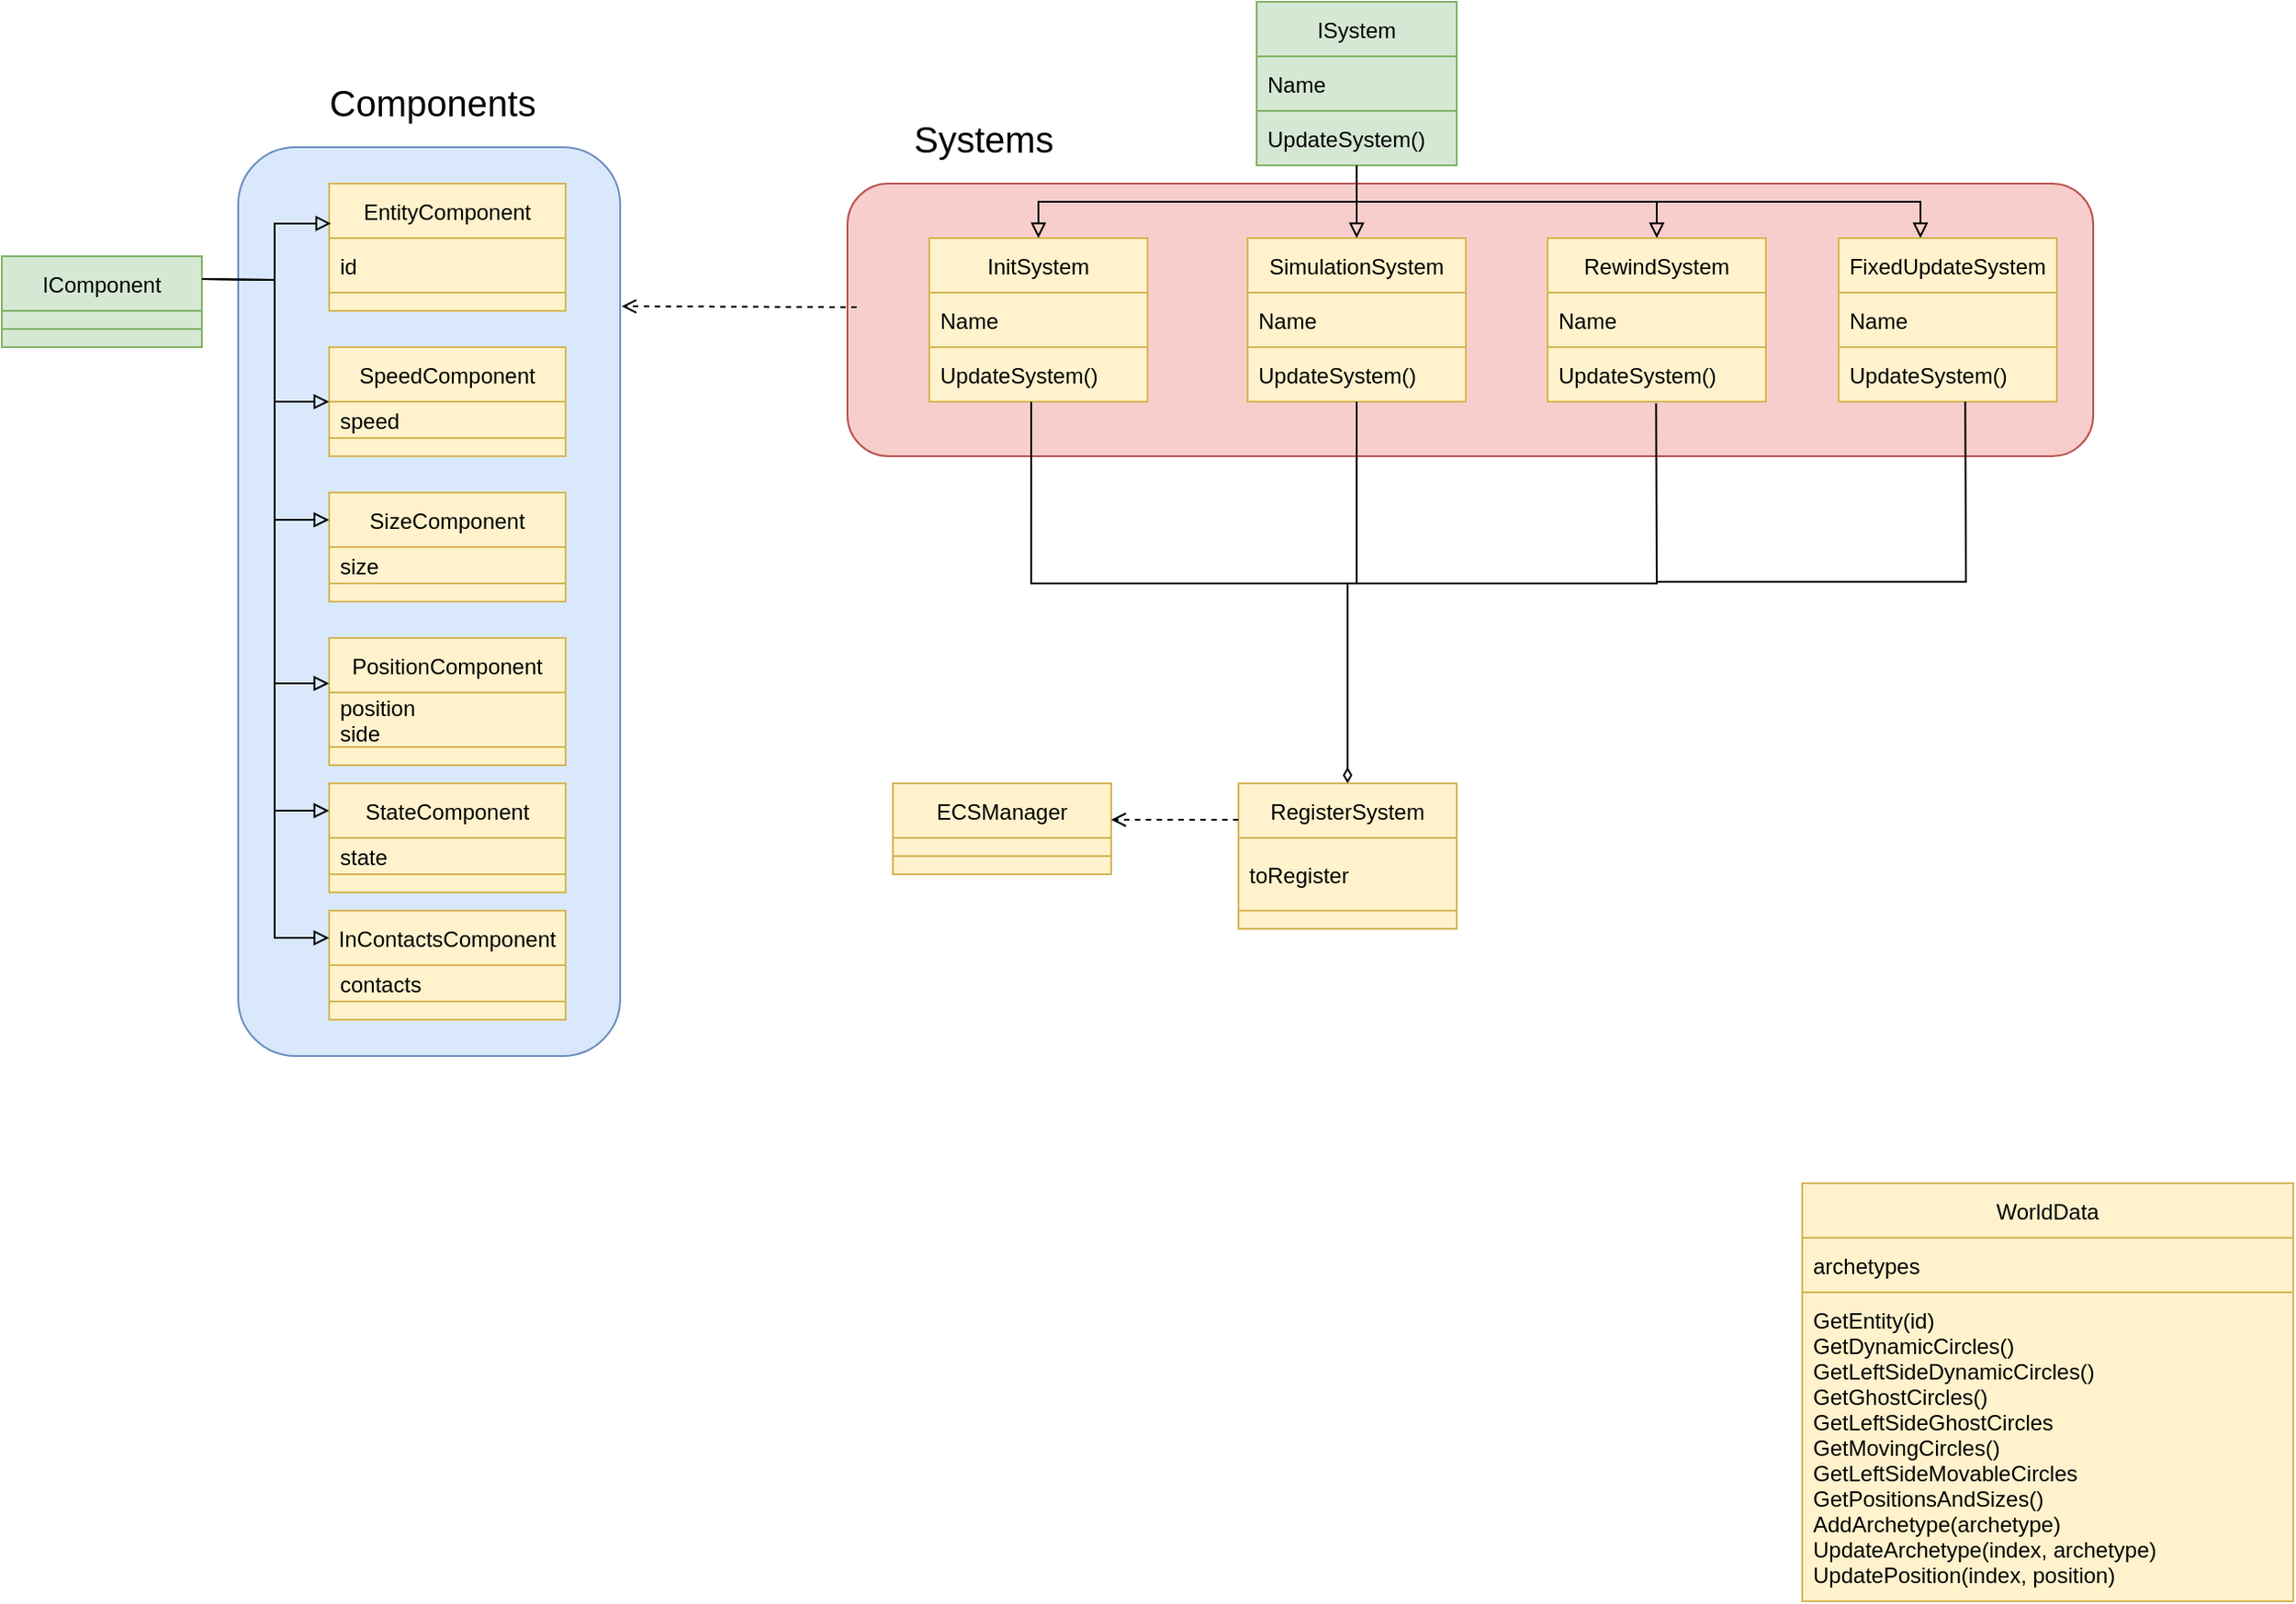 <mxfile version="16.5.6" type="github">
  <diagram id="EpTohllSlvy0A7Q0AJ4Q" name="Page-1">
    <mxGraphModel dx="1821" dy="912" grid="1" gridSize="10" guides="1" tooltips="1" connect="1" arrows="1" fold="1" page="1" pageScale="1" pageWidth="827" pageHeight="1169" math="0" shadow="0">
      <root>
        <mxCell id="0" />
        <mxCell id="1" parent="0" />
        <mxCell id="oMaaJjmdquRnmxGJ-2f0-72" value="" style="rounded=1;whiteSpace=wrap;html=1;strokeColor=#b85450;fillColor=#f8cecc;" vertex="1" parent="1">
          <mxGeometry x="-185" y="150" width="685" height="150" as="geometry" />
        </mxCell>
        <mxCell id="oMaaJjmdquRnmxGJ-2f0-71" value="" style="rounded=1;whiteSpace=wrap;html=1;strokeColor=#6c8ebf;fillColor=#dae8fc;" vertex="1" parent="1">
          <mxGeometry x="-520" y="130" width="210" height="500" as="geometry" />
        </mxCell>
        <mxCell id="oMaaJjmdquRnmxGJ-2f0-1" value="InitSystem" style="swimlane;fontStyle=0;childLayout=stackLayout;horizontal=1;startSize=30;horizontalStack=0;resizeParent=1;resizeParentMax=0;resizeLast=0;collapsible=1;marginBottom=0;fillColor=#fff2cc;strokeColor=#d6b656;" vertex="1" parent="1">
          <mxGeometry x="-140" y="180" width="120" height="90" as="geometry" />
        </mxCell>
        <mxCell id="oMaaJjmdquRnmxGJ-2f0-2" value="Name" style="text;strokeColor=#d6b656;fillColor=#fff2cc;align=left;verticalAlign=middle;spacingLeft=4;spacingRight=4;overflow=hidden;points=[[0,0.5],[1,0.5]];portConstraint=eastwest;rotatable=0;" vertex="1" parent="oMaaJjmdquRnmxGJ-2f0-1">
          <mxGeometry y="30" width="120" height="30" as="geometry" />
        </mxCell>
        <mxCell id="oMaaJjmdquRnmxGJ-2f0-3" value="UpdateSystem()" style="text;strokeColor=#d6b656;fillColor=#fff2cc;align=left;verticalAlign=middle;spacingLeft=4;spacingRight=4;overflow=hidden;points=[[0,0.5],[1,0.5]];portConstraint=eastwest;rotatable=0;" vertex="1" parent="oMaaJjmdquRnmxGJ-2f0-1">
          <mxGeometry y="60" width="120" height="30" as="geometry" />
        </mxCell>
        <mxCell id="oMaaJjmdquRnmxGJ-2f0-5" value="ISystem" style="swimlane;fontStyle=0;childLayout=stackLayout;horizontal=1;startSize=30;horizontalStack=0;resizeParent=1;resizeParentMax=0;resizeLast=0;collapsible=1;marginBottom=0;fillColor=#d5e8d4;strokeColor=#82b366;" vertex="1" parent="1">
          <mxGeometry x="40" y="50" width="110" height="90" as="geometry" />
        </mxCell>
        <mxCell id="oMaaJjmdquRnmxGJ-2f0-6" value="Name" style="text;strokeColor=#82b366;fillColor=#d5e8d4;align=left;verticalAlign=middle;spacingLeft=4;spacingRight=4;overflow=hidden;points=[[0,0.5],[1,0.5]];portConstraint=eastwest;rotatable=0;" vertex="1" parent="oMaaJjmdquRnmxGJ-2f0-5">
          <mxGeometry y="30" width="110" height="30" as="geometry" />
        </mxCell>
        <mxCell id="oMaaJjmdquRnmxGJ-2f0-7" value="UpdateSystem()" style="text;strokeColor=#82b366;fillColor=#d5e8d4;align=left;verticalAlign=middle;spacingLeft=4;spacingRight=4;overflow=hidden;points=[[0,0.5],[1,0.5]];portConstraint=eastwest;rotatable=0;" vertex="1" parent="oMaaJjmdquRnmxGJ-2f0-5">
          <mxGeometry y="60" width="110" height="30" as="geometry" />
        </mxCell>
        <mxCell id="oMaaJjmdquRnmxGJ-2f0-9" value="SimulationSystem" style="swimlane;fontStyle=0;childLayout=stackLayout;horizontal=1;startSize=30;horizontalStack=0;resizeParent=1;resizeParentMax=0;resizeLast=0;collapsible=1;marginBottom=0;fillColor=#fff2cc;strokeColor=#d6b656;" vertex="1" parent="1">
          <mxGeometry x="35" y="180" width="120" height="90" as="geometry" />
        </mxCell>
        <mxCell id="oMaaJjmdquRnmxGJ-2f0-10" value="Name" style="text;strokeColor=#d6b656;fillColor=#fff2cc;align=left;verticalAlign=middle;spacingLeft=4;spacingRight=4;overflow=hidden;points=[[0,0.5],[1,0.5]];portConstraint=eastwest;rotatable=0;" vertex="1" parent="oMaaJjmdquRnmxGJ-2f0-9">
          <mxGeometry y="30" width="120" height="30" as="geometry" />
        </mxCell>
        <mxCell id="oMaaJjmdquRnmxGJ-2f0-11" value="UpdateSystem()" style="text;strokeColor=#d6b656;fillColor=#fff2cc;align=left;verticalAlign=middle;spacingLeft=4;spacingRight=4;overflow=hidden;points=[[0,0.5],[1,0.5]];portConstraint=eastwest;rotatable=0;" vertex="1" parent="oMaaJjmdquRnmxGJ-2f0-9">
          <mxGeometry y="60" width="120" height="30" as="geometry" />
        </mxCell>
        <mxCell id="oMaaJjmdquRnmxGJ-2f0-12" value="RewindSystem" style="swimlane;fontStyle=0;childLayout=stackLayout;horizontal=1;startSize=30;horizontalStack=0;resizeParent=1;resizeParentMax=0;resizeLast=0;collapsible=1;marginBottom=0;fillColor=#fff2cc;strokeColor=#d6b656;" vertex="1" parent="1">
          <mxGeometry x="200" y="180" width="120" height="90" as="geometry" />
        </mxCell>
        <mxCell id="oMaaJjmdquRnmxGJ-2f0-13" value="Name" style="text;strokeColor=#d6b656;fillColor=#fff2cc;align=left;verticalAlign=middle;spacingLeft=4;spacingRight=4;overflow=hidden;points=[[0,0.5],[1,0.5]];portConstraint=eastwest;rotatable=0;" vertex="1" parent="oMaaJjmdquRnmxGJ-2f0-12">
          <mxGeometry y="30" width="120" height="30" as="geometry" />
        </mxCell>
        <mxCell id="oMaaJjmdquRnmxGJ-2f0-14" value="UpdateSystem()" style="text;strokeColor=#d6b656;fillColor=#fff2cc;align=left;verticalAlign=middle;spacingLeft=4;spacingRight=4;overflow=hidden;points=[[0,0.5],[1,0.5]];portConstraint=eastwest;rotatable=0;" vertex="1" parent="oMaaJjmdquRnmxGJ-2f0-12">
          <mxGeometry y="60" width="120" height="30" as="geometry" />
        </mxCell>
        <mxCell id="oMaaJjmdquRnmxGJ-2f0-15" value="ECSManager" style="swimlane;fontStyle=0;childLayout=stackLayout;horizontal=1;startSize=30;horizontalStack=0;resizeParent=1;resizeParentMax=0;resizeLast=0;collapsible=1;marginBottom=0;fillColor=#fff2cc;strokeColor=#d6b656;" vertex="1" parent="1">
          <mxGeometry x="-160" y="480" width="120" height="50" as="geometry" />
        </mxCell>
        <mxCell id="oMaaJjmdquRnmxGJ-2f0-16" value="" style="text;strokeColor=#d6b656;fillColor=#fff2cc;align=left;verticalAlign=middle;spacingLeft=4;spacingRight=4;overflow=hidden;points=[[0,0.5],[1,0.5]];portConstraint=eastwest;rotatable=0;" vertex="1" parent="oMaaJjmdquRnmxGJ-2f0-15">
          <mxGeometry y="30" width="120" height="10" as="geometry" />
        </mxCell>
        <mxCell id="oMaaJjmdquRnmxGJ-2f0-17" value="" style="text;strokeColor=#d6b656;fillColor=#fff2cc;align=left;verticalAlign=middle;spacingLeft=4;spacingRight=4;overflow=hidden;points=[[0,0.5],[1,0.5]];portConstraint=eastwest;rotatable=0;" vertex="1" parent="oMaaJjmdquRnmxGJ-2f0-15">
          <mxGeometry y="40" width="120" height="10" as="geometry" />
        </mxCell>
        <mxCell id="oMaaJjmdquRnmxGJ-2f0-18" value="IComponent" style="swimlane;fontStyle=0;childLayout=stackLayout;horizontal=1;startSize=30;horizontalStack=0;resizeParent=1;resizeParentMax=0;resizeLast=0;collapsible=1;marginBottom=0;fillColor=#d5e8d4;strokeColor=#82b366;" vertex="1" parent="1">
          <mxGeometry x="-650" y="190" width="110" height="50" as="geometry" />
        </mxCell>
        <mxCell id="oMaaJjmdquRnmxGJ-2f0-19" value="" style="text;strokeColor=#82b366;fillColor=#d5e8d4;align=left;verticalAlign=middle;spacingLeft=4;spacingRight=4;overflow=hidden;points=[[0,0.5],[1,0.5]];portConstraint=eastwest;rotatable=0;" vertex="1" parent="oMaaJjmdquRnmxGJ-2f0-18">
          <mxGeometry y="30" width="110" height="10" as="geometry" />
        </mxCell>
        <mxCell id="oMaaJjmdquRnmxGJ-2f0-20" value="" style="text;strokeColor=#82b366;fillColor=#d5e8d4;align=left;verticalAlign=middle;spacingLeft=4;spacingRight=4;overflow=hidden;points=[[0,0.5],[1,0.5]];portConstraint=eastwest;rotatable=0;" vertex="1" parent="oMaaJjmdquRnmxGJ-2f0-18">
          <mxGeometry y="40" width="110" height="10" as="geometry" />
        </mxCell>
        <mxCell id="oMaaJjmdquRnmxGJ-2f0-21" value="SpeedComponent" style="swimlane;fontStyle=0;childLayout=stackLayout;horizontal=1;startSize=30;horizontalStack=0;resizeParent=1;resizeParentMax=0;resizeLast=0;collapsible=1;marginBottom=0;fillColor=#fff2cc;strokeColor=#d6b656;" vertex="1" parent="1">
          <mxGeometry x="-470" y="240" width="130" height="60" as="geometry" />
        </mxCell>
        <mxCell id="oMaaJjmdquRnmxGJ-2f0-22" value="speed" style="text;strokeColor=#d6b656;fillColor=#fff2cc;align=left;verticalAlign=middle;spacingLeft=4;spacingRight=4;overflow=hidden;points=[[0,0.5],[1,0.5]];portConstraint=eastwest;rotatable=0;" vertex="1" parent="oMaaJjmdquRnmxGJ-2f0-21">
          <mxGeometry y="30" width="130" height="20" as="geometry" />
        </mxCell>
        <mxCell id="oMaaJjmdquRnmxGJ-2f0-23" value="" style="text;strokeColor=#d6b656;fillColor=#fff2cc;align=left;verticalAlign=middle;spacingLeft=4;spacingRight=4;overflow=hidden;points=[[0,0.5],[1,0.5]];portConstraint=eastwest;rotatable=0;" vertex="1" parent="oMaaJjmdquRnmxGJ-2f0-21">
          <mxGeometry y="50" width="130" height="10" as="geometry" />
        </mxCell>
        <mxCell id="oMaaJjmdquRnmxGJ-2f0-24" value="EntityComponent" style="swimlane;fontStyle=0;childLayout=stackLayout;horizontal=1;startSize=30;horizontalStack=0;resizeParent=1;resizeParentMax=0;resizeLast=0;collapsible=1;marginBottom=0;fillColor=#fff2cc;strokeColor=#d6b656;" vertex="1" parent="1">
          <mxGeometry x="-470" y="150" width="130" height="70" as="geometry" />
        </mxCell>
        <mxCell id="oMaaJjmdquRnmxGJ-2f0-25" value="id" style="text;strokeColor=#d6b656;fillColor=#fff2cc;align=left;verticalAlign=middle;spacingLeft=4;spacingRight=4;overflow=hidden;points=[[0,0.5],[1,0.5]];portConstraint=eastwest;rotatable=0;" vertex="1" parent="oMaaJjmdquRnmxGJ-2f0-24">
          <mxGeometry y="30" width="130" height="30" as="geometry" />
        </mxCell>
        <mxCell id="oMaaJjmdquRnmxGJ-2f0-26" value="" style="text;strokeColor=#d6b656;fillColor=#fff2cc;align=left;verticalAlign=middle;spacingLeft=4;spacingRight=4;overflow=hidden;points=[[0,0.5],[1,0.5]];portConstraint=eastwest;rotatable=0;" vertex="1" parent="oMaaJjmdquRnmxGJ-2f0-24">
          <mxGeometry y="60" width="130" height="10" as="geometry" />
        </mxCell>
        <mxCell id="oMaaJjmdquRnmxGJ-2f0-27" value="WorldData" style="swimlane;fontStyle=0;childLayout=stackLayout;horizontal=1;startSize=30;horizontalStack=0;resizeParent=1;resizeParentMax=0;resizeLast=0;collapsible=1;marginBottom=0;fillColor=#fff2cc;strokeColor=#d6b656;" vertex="1" parent="1">
          <mxGeometry x="340" y="700" width="270" height="230" as="geometry" />
        </mxCell>
        <mxCell id="oMaaJjmdquRnmxGJ-2f0-28" value="archetypes" style="text;strokeColor=#d6b656;fillColor=#fff2cc;align=left;verticalAlign=middle;spacingLeft=4;spacingRight=4;overflow=hidden;points=[[0,0.5],[1,0.5]];portConstraint=eastwest;rotatable=0;" vertex="1" parent="oMaaJjmdquRnmxGJ-2f0-27">
          <mxGeometry y="30" width="270" height="30" as="geometry" />
        </mxCell>
        <mxCell id="oMaaJjmdquRnmxGJ-2f0-29" value="GetEntity(id)&#xa;GetDynamicCircles()&#xa;GetLeftSideDynamicCircles()&#xa;GetGhostCircles()&#xa;GetLeftSideGhostCircles&#xa;GetMovingCircles()&#xa;GetLeftSideMovableCircles&#xa;GetPositionsAndSizes()&#xa;AddArchetype(archetype)&#xa;UpdateArchetype(index, archetype)&#xa;UpdatePosition(index, position)" style="text;strokeColor=#d6b656;fillColor=#fff2cc;align=left;verticalAlign=middle;spacingLeft=4;spacingRight=4;overflow=hidden;points=[[0,0.5],[1,0.5]];portConstraint=eastwest;rotatable=0;" vertex="1" parent="oMaaJjmdquRnmxGJ-2f0-27">
          <mxGeometry y="60" width="270" height="170" as="geometry" />
        </mxCell>
        <mxCell id="oMaaJjmdquRnmxGJ-2f0-30" value="RegisterSystem" style="swimlane;fontStyle=0;childLayout=stackLayout;horizontal=1;startSize=30;horizontalStack=0;resizeParent=1;resizeParentMax=0;resizeLast=0;collapsible=1;marginBottom=0;fillColor=#fff2cc;strokeColor=#d6b656;" vertex="1" parent="1">
          <mxGeometry x="30" y="480" width="120" height="80" as="geometry" />
        </mxCell>
        <mxCell id="oMaaJjmdquRnmxGJ-2f0-31" value="toRegister" style="text;strokeColor=#d6b656;fillColor=#fff2cc;align=left;verticalAlign=middle;spacingLeft=4;spacingRight=4;overflow=hidden;points=[[0,0.5],[1,0.5]];portConstraint=eastwest;rotatable=0;" vertex="1" parent="oMaaJjmdquRnmxGJ-2f0-30">
          <mxGeometry y="30" width="120" height="40" as="geometry" />
        </mxCell>
        <mxCell id="oMaaJjmdquRnmxGJ-2f0-32" value="" style="text;strokeColor=#d6b656;fillColor=#fff2cc;align=left;verticalAlign=middle;spacingLeft=4;spacingRight=4;overflow=hidden;points=[[0,0.5],[1,0.5]];portConstraint=eastwest;rotatable=0;" vertex="1" parent="oMaaJjmdquRnmxGJ-2f0-30">
          <mxGeometry y="70" width="120" height="10" as="geometry" />
        </mxCell>
        <mxCell id="oMaaJjmdquRnmxGJ-2f0-33" value="" style="endArrow=block;html=1;rounded=0;exitX=0.5;exitY=1;exitDx=0;exitDy=0;entryX=0.5;entryY=0;entryDx=0;entryDy=0;endFill=0;" edge="1" parent="1" source="oMaaJjmdquRnmxGJ-2f0-5" target="oMaaJjmdquRnmxGJ-2f0-9">
          <mxGeometry width="50" height="50" relative="1" as="geometry">
            <mxPoint x="40" y="390" as="sourcePoint" />
            <mxPoint x="90" y="340" as="targetPoint" />
          </mxGeometry>
        </mxCell>
        <mxCell id="oMaaJjmdquRnmxGJ-2f0-34" value="" style="endArrow=block;html=1;rounded=0;entryX=0.5;entryY=0;entryDx=0;entryDy=0;endFill=0;" edge="1" parent="1" target="oMaaJjmdquRnmxGJ-2f0-12">
          <mxGeometry width="50" height="50" relative="1" as="geometry">
            <mxPoint x="95" y="150" as="sourcePoint" />
            <mxPoint x="110" y="190" as="targetPoint" />
            <Array as="points">
              <mxPoint x="95" y="160" />
              <mxPoint x="260" y="160" />
            </Array>
          </mxGeometry>
        </mxCell>
        <mxCell id="oMaaJjmdquRnmxGJ-2f0-35" value="" style="endArrow=block;html=1;rounded=0;entryX=0.5;entryY=0;entryDx=0;entryDy=0;endFill=0;" edge="1" parent="1" target="oMaaJjmdquRnmxGJ-2f0-1">
          <mxGeometry width="50" height="50" relative="1" as="geometry">
            <mxPoint x="120" y="160" as="sourcePoint" />
            <mxPoint x="242.67" y="190" as="targetPoint" />
            <Array as="points">
              <mxPoint x="96" y="160" />
              <mxPoint x="-80" y="160" />
            </Array>
          </mxGeometry>
        </mxCell>
        <mxCell id="oMaaJjmdquRnmxGJ-2f0-36" value="" style="endArrow=block;html=1;rounded=0;entryX=0.008;entryY=0.314;entryDx=0;entryDy=0;endFill=0;exitX=1;exitY=0.25;exitDx=0;exitDy=0;entryPerimeter=0;" edge="1" parent="1" source="oMaaJjmdquRnmxGJ-2f0-18" target="oMaaJjmdquRnmxGJ-2f0-24">
          <mxGeometry width="50" height="50" relative="1" as="geometry">
            <mxPoint x="-490" y="220" as="sourcePoint" />
            <mxPoint x="-325" y="250" as="targetPoint" />
            <Array as="points">
              <mxPoint x="-500" y="203" />
              <mxPoint x="-500" y="172" />
            </Array>
          </mxGeometry>
        </mxCell>
        <mxCell id="oMaaJjmdquRnmxGJ-2f0-41" value="SizeComponent" style="swimlane;fontStyle=0;childLayout=stackLayout;horizontal=1;startSize=30;horizontalStack=0;resizeParent=1;resizeParentMax=0;resizeLast=0;collapsible=1;marginBottom=0;fillColor=#fff2cc;strokeColor=#d6b656;" vertex="1" parent="1">
          <mxGeometry x="-470" y="320" width="130" height="60" as="geometry" />
        </mxCell>
        <mxCell id="oMaaJjmdquRnmxGJ-2f0-42" value="size" style="text;strokeColor=#d6b656;fillColor=#fff2cc;align=left;verticalAlign=middle;spacingLeft=4;spacingRight=4;overflow=hidden;points=[[0,0.5],[1,0.5]];portConstraint=eastwest;rotatable=0;" vertex="1" parent="oMaaJjmdquRnmxGJ-2f0-41">
          <mxGeometry y="30" width="130" height="20" as="geometry" />
        </mxCell>
        <mxCell id="oMaaJjmdquRnmxGJ-2f0-43" value="" style="text;strokeColor=#d6b656;fillColor=#fff2cc;align=left;verticalAlign=middle;spacingLeft=4;spacingRight=4;overflow=hidden;points=[[0,0.5],[1,0.5]];portConstraint=eastwest;rotatable=0;" vertex="1" parent="oMaaJjmdquRnmxGJ-2f0-41">
          <mxGeometry y="50" width="130" height="10" as="geometry" />
        </mxCell>
        <mxCell id="oMaaJjmdquRnmxGJ-2f0-44" value="PositionComponent" style="swimlane;fontStyle=0;childLayout=stackLayout;horizontal=1;startSize=30;horizontalStack=0;resizeParent=1;resizeParentMax=0;resizeLast=0;collapsible=1;marginBottom=0;fillColor=#fff2cc;strokeColor=#d6b656;" vertex="1" parent="1">
          <mxGeometry x="-470" y="400" width="130" height="70" as="geometry" />
        </mxCell>
        <mxCell id="oMaaJjmdquRnmxGJ-2f0-45" value="position&#xa;side" style="text;strokeColor=#d6b656;fillColor=#fff2cc;align=left;verticalAlign=middle;spacingLeft=4;spacingRight=4;overflow=hidden;points=[[0,0.5],[1,0.5]];portConstraint=eastwest;rotatable=0;" vertex="1" parent="oMaaJjmdquRnmxGJ-2f0-44">
          <mxGeometry y="30" width="130" height="30" as="geometry" />
        </mxCell>
        <mxCell id="oMaaJjmdquRnmxGJ-2f0-46" value="" style="text;strokeColor=#d6b656;fillColor=#fff2cc;align=left;verticalAlign=middle;spacingLeft=4;spacingRight=4;overflow=hidden;points=[[0,0.5],[1,0.5]];portConstraint=eastwest;rotatable=0;" vertex="1" parent="oMaaJjmdquRnmxGJ-2f0-44">
          <mxGeometry y="60" width="130" height="10" as="geometry" />
        </mxCell>
        <mxCell id="oMaaJjmdquRnmxGJ-2f0-47" value="StateComponent" style="swimlane;fontStyle=0;childLayout=stackLayout;horizontal=1;startSize=30;horizontalStack=0;resizeParent=1;resizeParentMax=0;resizeLast=0;collapsible=1;marginBottom=0;fillColor=#fff2cc;strokeColor=#d6b656;" vertex="1" parent="1">
          <mxGeometry x="-470" y="480" width="130" height="60" as="geometry" />
        </mxCell>
        <mxCell id="oMaaJjmdquRnmxGJ-2f0-48" value="state" style="text;strokeColor=#d6b656;fillColor=#fff2cc;align=left;verticalAlign=middle;spacingLeft=4;spacingRight=4;overflow=hidden;points=[[0,0.5],[1,0.5]];portConstraint=eastwest;rotatable=0;" vertex="1" parent="oMaaJjmdquRnmxGJ-2f0-47">
          <mxGeometry y="30" width="130" height="20" as="geometry" />
        </mxCell>
        <mxCell id="oMaaJjmdquRnmxGJ-2f0-49" value="" style="text;strokeColor=#d6b656;fillColor=#fff2cc;align=left;verticalAlign=middle;spacingLeft=4;spacingRight=4;overflow=hidden;points=[[0,0.5],[1,0.5]];portConstraint=eastwest;rotatable=0;" vertex="1" parent="oMaaJjmdquRnmxGJ-2f0-47">
          <mxGeometry y="50" width="130" height="10" as="geometry" />
        </mxCell>
        <mxCell id="oMaaJjmdquRnmxGJ-2f0-50" value="InContactsComponent" style="swimlane;fontStyle=0;childLayout=stackLayout;horizontal=1;startSize=30;horizontalStack=0;resizeParent=1;resizeParentMax=0;resizeLast=0;collapsible=1;marginBottom=0;fillColor=#fff2cc;strokeColor=#d6b656;" vertex="1" parent="1">
          <mxGeometry x="-470" y="550" width="130" height="60" as="geometry" />
        </mxCell>
        <mxCell id="oMaaJjmdquRnmxGJ-2f0-51" value="contacts" style="text;strokeColor=#d6b656;fillColor=#fff2cc;align=left;verticalAlign=middle;spacingLeft=4;spacingRight=4;overflow=hidden;points=[[0,0.5],[1,0.5]];portConstraint=eastwest;rotatable=0;" vertex="1" parent="oMaaJjmdquRnmxGJ-2f0-50">
          <mxGeometry y="30" width="130" height="20" as="geometry" />
        </mxCell>
        <mxCell id="oMaaJjmdquRnmxGJ-2f0-52" value="" style="text;strokeColor=#d6b656;fillColor=#fff2cc;align=left;verticalAlign=middle;spacingLeft=4;spacingRight=4;overflow=hidden;points=[[0,0.5],[1,0.5]];portConstraint=eastwest;rotatable=0;" vertex="1" parent="oMaaJjmdquRnmxGJ-2f0-50">
          <mxGeometry y="50" width="130" height="10" as="geometry" />
        </mxCell>
        <mxCell id="oMaaJjmdquRnmxGJ-2f0-53" value="" style="endArrow=block;html=1;rounded=0;entryX=0;entryY=0.5;entryDx=0;entryDy=0;endFill=0;exitX=1;exitY=0.25;exitDx=0;exitDy=0;" edge="1" parent="1" source="oMaaJjmdquRnmxGJ-2f0-18" target="oMaaJjmdquRnmxGJ-2f0-21">
          <mxGeometry width="50" height="50" relative="1" as="geometry">
            <mxPoint x="-530" y="212.5" as="sourcePoint" />
            <mxPoint x="-458.96" y="181.98" as="targetPoint" />
            <Array as="points">
              <mxPoint x="-500" y="203" />
              <mxPoint x="-500" y="270" />
            </Array>
          </mxGeometry>
        </mxCell>
        <mxCell id="oMaaJjmdquRnmxGJ-2f0-54" value="" style="endArrow=block;html=1;rounded=0;entryX=0;entryY=0.25;entryDx=0;entryDy=0;endFill=0;" edge="1" parent="1" target="oMaaJjmdquRnmxGJ-2f0-41">
          <mxGeometry width="50" height="50" relative="1" as="geometry">
            <mxPoint x="-500" y="270" as="sourcePoint" />
            <mxPoint x="-460" y="280" as="targetPoint" />
            <Array as="points">
              <mxPoint x="-500" y="335" />
            </Array>
          </mxGeometry>
        </mxCell>
        <mxCell id="oMaaJjmdquRnmxGJ-2f0-55" value="" style="endArrow=block;html=1;rounded=0;entryX=0;entryY=0.25;entryDx=0;entryDy=0;endFill=0;" edge="1" parent="1">
          <mxGeometry width="50" height="50" relative="1" as="geometry">
            <mxPoint x="-500" y="330" as="sourcePoint" />
            <mxPoint x="-470" y="425" as="targetPoint" />
            <Array as="points">
              <mxPoint x="-500" y="425" />
            </Array>
          </mxGeometry>
        </mxCell>
        <mxCell id="oMaaJjmdquRnmxGJ-2f0-56" value="" style="endArrow=block;html=1;rounded=0;entryX=0;entryY=0.25;entryDx=0;entryDy=0;endFill=0;" edge="1" parent="1">
          <mxGeometry width="50" height="50" relative="1" as="geometry">
            <mxPoint x="-500" y="400" as="sourcePoint" />
            <mxPoint x="-470" y="495" as="targetPoint" />
            <Array as="points">
              <mxPoint x="-500" y="495" />
            </Array>
          </mxGeometry>
        </mxCell>
        <mxCell id="oMaaJjmdquRnmxGJ-2f0-57" value="" style="endArrow=block;html=1;rounded=0;entryX=0;entryY=0.25;entryDx=0;entryDy=0;endFill=0;" edge="1" parent="1">
          <mxGeometry width="50" height="50" relative="1" as="geometry">
            <mxPoint x="-500" y="470" as="sourcePoint" />
            <mxPoint x="-470" y="565" as="targetPoint" />
            <Array as="points">
              <mxPoint x="-500" y="565" />
            </Array>
          </mxGeometry>
        </mxCell>
        <mxCell id="oMaaJjmdquRnmxGJ-2f0-58" value="FixedUpdateSystem" style="swimlane;fontStyle=0;childLayout=stackLayout;horizontal=1;startSize=30;horizontalStack=0;resizeParent=1;resizeParentMax=0;resizeLast=0;collapsible=1;marginBottom=0;fillColor=#fff2cc;strokeColor=#d6b656;" vertex="1" parent="1">
          <mxGeometry x="360" y="180" width="120" height="90" as="geometry" />
        </mxCell>
        <mxCell id="oMaaJjmdquRnmxGJ-2f0-59" value="Name" style="text;strokeColor=#d6b656;fillColor=#fff2cc;align=left;verticalAlign=middle;spacingLeft=4;spacingRight=4;overflow=hidden;points=[[0,0.5],[1,0.5]];portConstraint=eastwest;rotatable=0;" vertex="1" parent="oMaaJjmdquRnmxGJ-2f0-58">
          <mxGeometry y="30" width="120" height="30" as="geometry" />
        </mxCell>
        <mxCell id="oMaaJjmdquRnmxGJ-2f0-60" value="UpdateSystem()" style="text;strokeColor=#d6b656;fillColor=#fff2cc;align=left;verticalAlign=middle;spacingLeft=4;spacingRight=4;overflow=hidden;points=[[0,0.5],[1,0.5]];portConstraint=eastwest;rotatable=0;" vertex="1" parent="oMaaJjmdquRnmxGJ-2f0-58">
          <mxGeometry y="60" width="120" height="30" as="geometry" />
        </mxCell>
        <mxCell id="oMaaJjmdquRnmxGJ-2f0-61" value="" style="endArrow=block;html=1;rounded=0;entryX=0.5;entryY=0;entryDx=0;entryDy=0;endFill=0;" edge="1" parent="1">
          <mxGeometry width="50" height="50" relative="1" as="geometry">
            <mxPoint x="210" y="160" as="sourcePoint" />
            <mxPoint x="405" y="180" as="targetPoint" />
            <Array as="points">
              <mxPoint x="240" y="160" />
              <mxPoint x="405" y="160" />
            </Array>
          </mxGeometry>
        </mxCell>
        <mxCell id="oMaaJjmdquRnmxGJ-2f0-62" value="" style="endArrow=diamondThin;html=1;rounded=0;exitX=0.467;exitY=1.005;exitDx=0;exitDy=0;exitPerimeter=0;entryX=0.5;entryY=0;entryDx=0;entryDy=0;endFill=0;" edge="1" parent="1" source="oMaaJjmdquRnmxGJ-2f0-3" target="oMaaJjmdquRnmxGJ-2f0-30">
          <mxGeometry width="50" height="50" relative="1" as="geometry">
            <mxPoint x="120" y="670" as="sourcePoint" />
            <mxPoint x="170" y="620" as="targetPoint" />
            <Array as="points">
              <mxPoint x="-84" y="370" />
              <mxPoint x="90" y="370" />
            </Array>
          </mxGeometry>
        </mxCell>
        <mxCell id="oMaaJjmdquRnmxGJ-2f0-64" value="" style="endArrow=none;html=1;rounded=0;entryX=0.5;entryY=1;entryDx=0;entryDy=0;" edge="1" parent="1" target="oMaaJjmdquRnmxGJ-2f0-9">
          <mxGeometry width="50" height="50" relative="1" as="geometry">
            <mxPoint x="95" y="370" as="sourcePoint" />
            <mxPoint x="170" y="620" as="targetPoint" />
          </mxGeometry>
        </mxCell>
        <mxCell id="oMaaJjmdquRnmxGJ-2f0-65" value="" style="endArrow=none;html=1;rounded=0;entryX=0.497;entryY=1.028;entryDx=0;entryDy=0;entryPerimeter=0;" edge="1" parent="1" target="oMaaJjmdquRnmxGJ-2f0-14">
          <mxGeometry width="50" height="50" relative="1" as="geometry">
            <mxPoint x="90" y="370" as="sourcePoint" />
            <mxPoint x="260" y="370" as="targetPoint" />
            <Array as="points">
              <mxPoint x="260" y="370" />
            </Array>
          </mxGeometry>
        </mxCell>
        <mxCell id="oMaaJjmdquRnmxGJ-2f0-66" value="" style="endArrow=none;html=1;rounded=0;entryX=0.497;entryY=1.028;entryDx=0;entryDy=0;entryPerimeter=0;" edge="1" parent="1">
          <mxGeometry width="50" height="50" relative="1" as="geometry">
            <mxPoint x="260" y="369.16" as="sourcePoint" />
            <mxPoint x="429.64" y="270.0" as="targetPoint" />
            <Array as="points">
              <mxPoint x="430" y="369.16" />
            </Array>
          </mxGeometry>
        </mxCell>
        <mxCell id="oMaaJjmdquRnmxGJ-2f0-67" value="" style="endArrow=open;html=1;rounded=0;exitX=0;exitY=0.25;exitDx=0;exitDy=0;endFill=0;dashed=1;" edge="1" parent="1" source="oMaaJjmdquRnmxGJ-2f0-30">
          <mxGeometry width="50" height="50" relative="1" as="geometry">
            <mxPoint x="-100" y="550" as="sourcePoint" />
            <mxPoint x="-40" y="500" as="targetPoint" />
          </mxGeometry>
        </mxCell>
        <mxCell id="oMaaJjmdquRnmxGJ-2f0-69" value="" style="endArrow=open;html=1;rounded=0;endFill=0;startArrow=none;startFill=0;entryX=1.004;entryY=0.175;entryDx=0;entryDy=0;entryPerimeter=0;dashed=1;" edge="1" parent="1" target="oMaaJjmdquRnmxGJ-2f0-71">
          <mxGeometry width="50" height="50" relative="1" as="geometry">
            <mxPoint x="-180" y="218" as="sourcePoint" />
            <mxPoint x="-180" y="220" as="targetPoint" />
          </mxGeometry>
        </mxCell>
        <mxCell id="oMaaJjmdquRnmxGJ-2f0-73" value="&lt;font style=&quot;font-size: 20px&quot;&gt;Components&lt;/font&gt;" style="text;html=1;strokeColor=none;fillColor=none;align=center;verticalAlign=middle;whiteSpace=wrap;rounded=0;" vertex="1" parent="1">
          <mxGeometry x="-443" y="90" width="60" height="30" as="geometry" />
        </mxCell>
        <mxCell id="oMaaJjmdquRnmxGJ-2f0-74" value="&lt;font style=&quot;font-size: 20px&quot;&gt;Systems&lt;/font&gt;" style="text;html=1;strokeColor=none;fillColor=none;align=center;verticalAlign=middle;whiteSpace=wrap;rounded=0;" vertex="1" parent="1">
          <mxGeometry x="-140" y="110" width="60" height="30" as="geometry" />
        </mxCell>
      </root>
    </mxGraphModel>
  </diagram>
</mxfile>
